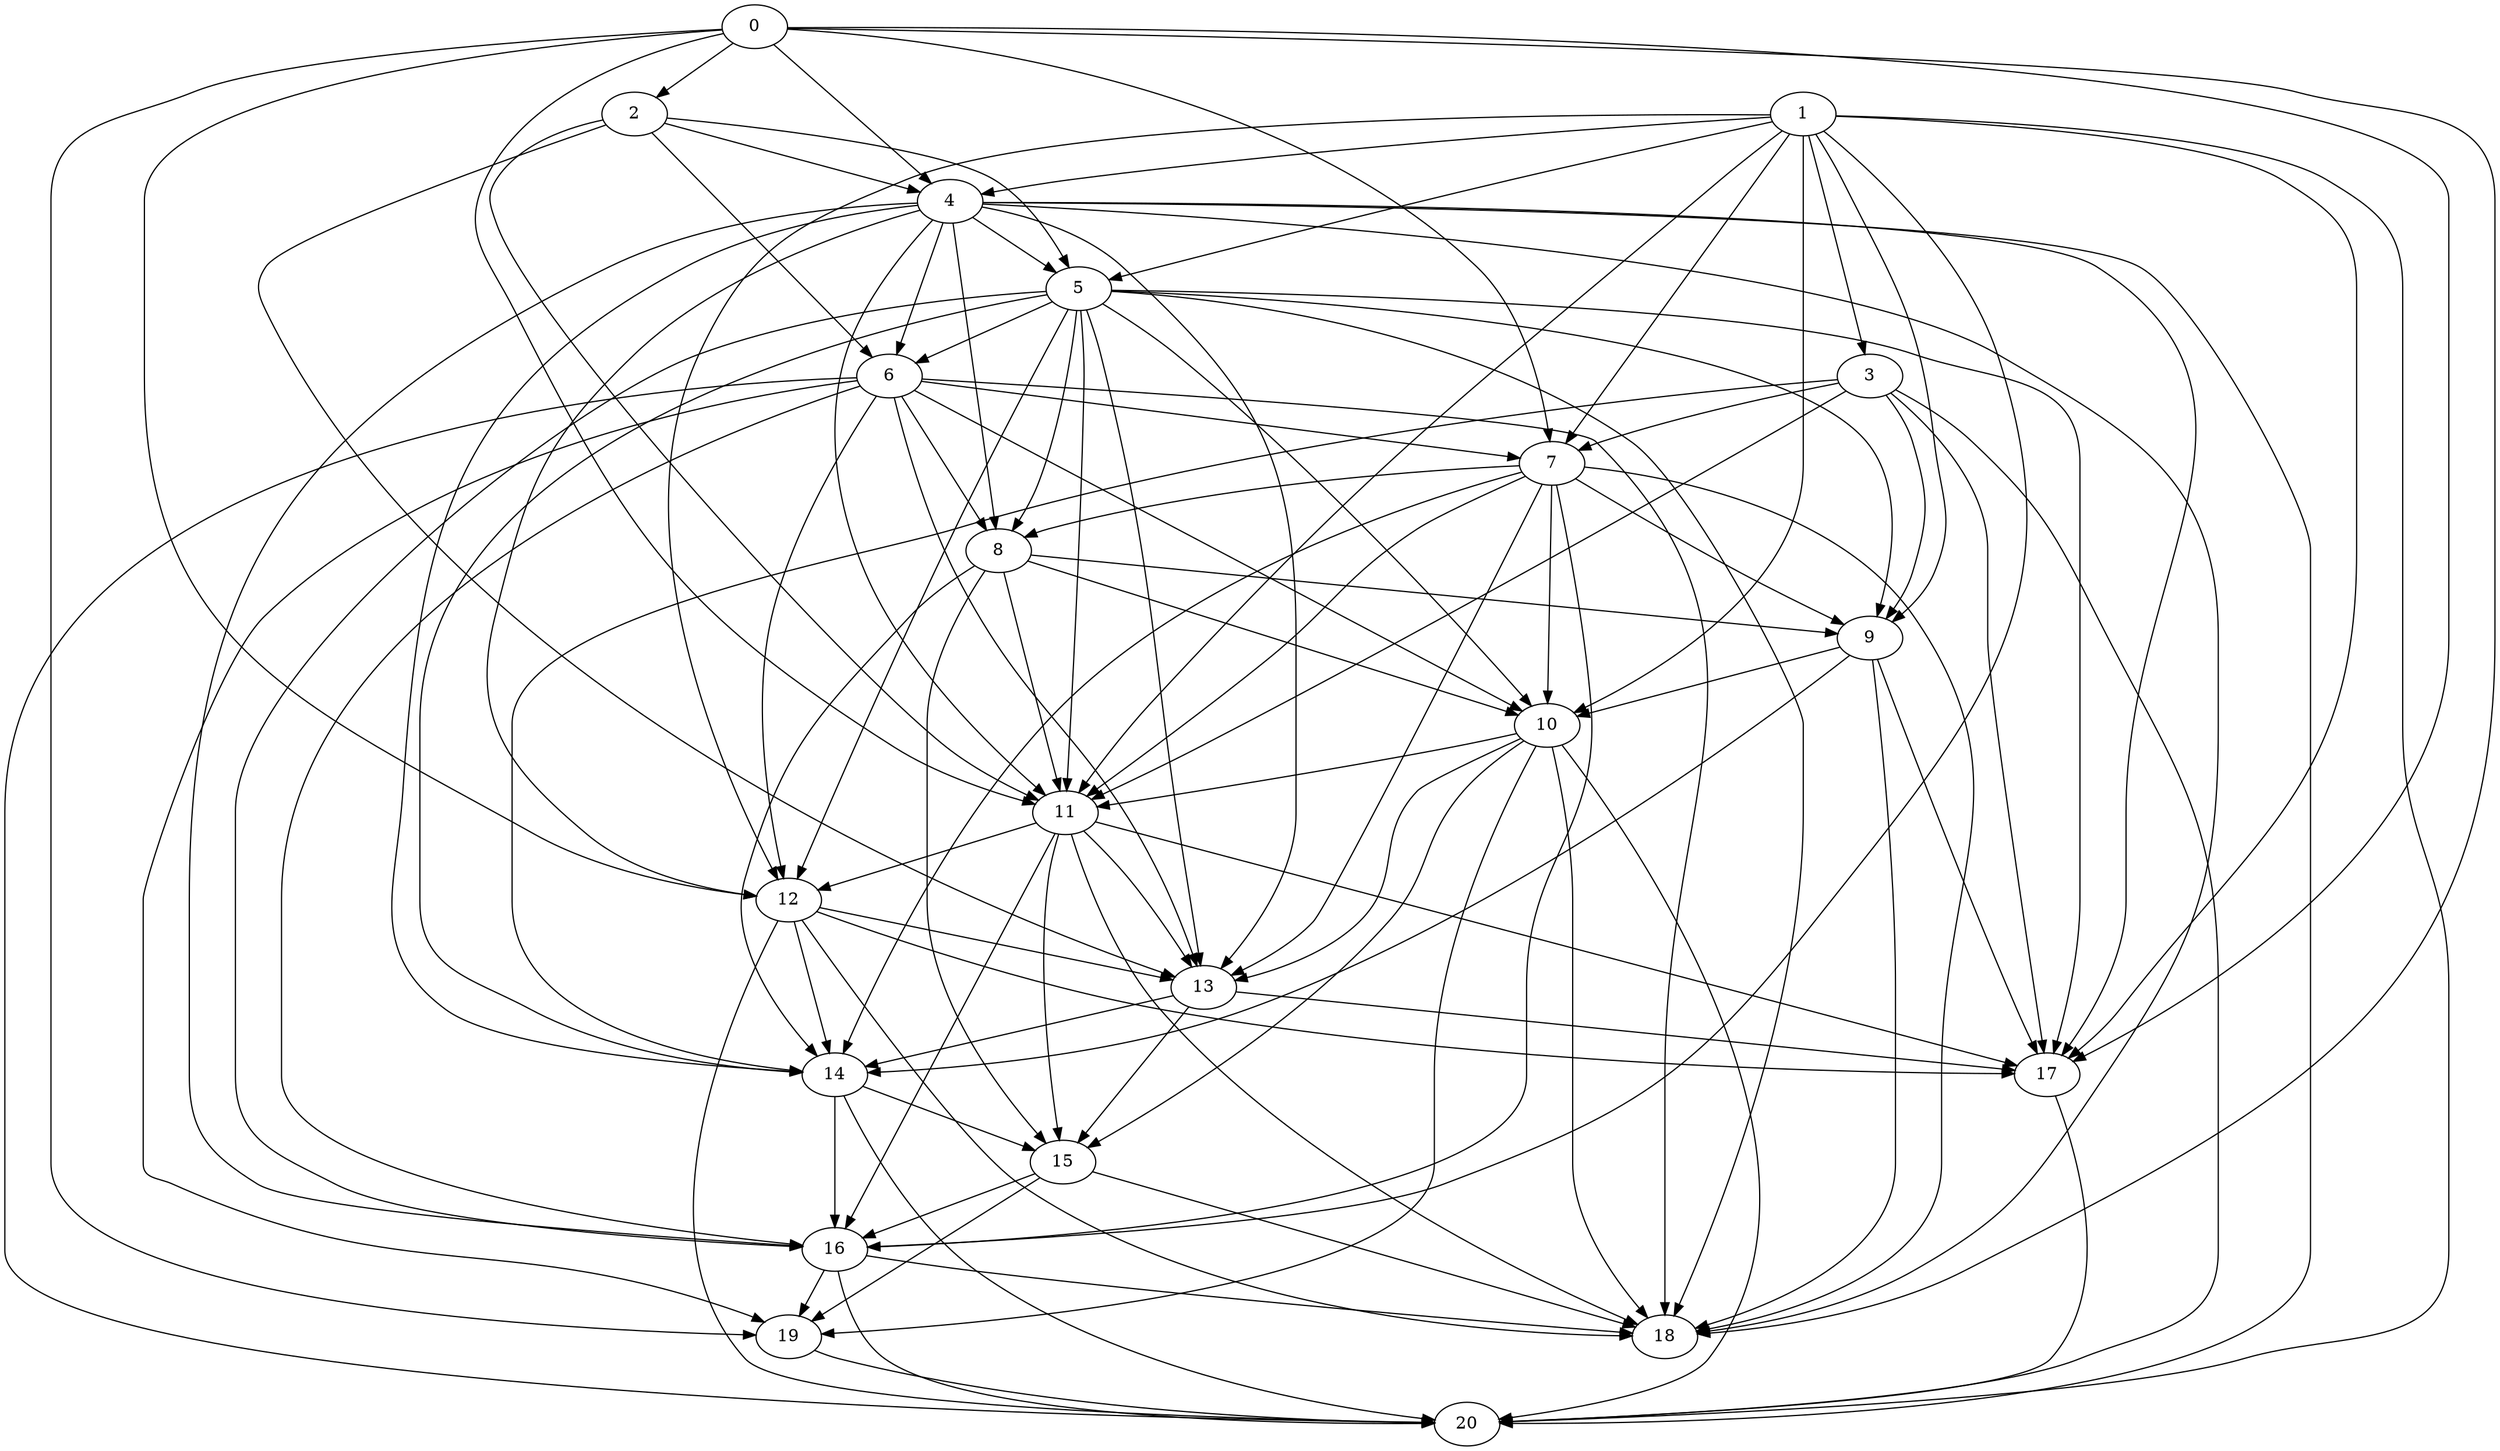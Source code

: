 digraph "Random_Nodes_21_Density_5.19_CCR_10.05_WeightType_Random" {
	graph ["Duplicate states"=0,
		GraphType=Random,
		"Max states in OPEN"=0,
		Modes="120000ms; topo-ordered tasks, ; Pruning: task equivalence, fixed order ready list, ; F-value: ; Optimisation: best schedule length (\
SL) optimisation on equal, ",
		NumberOfTasks=21,
		"Pruned using list schedule length"=279,
		"States removed from OPEN"=0,
		TargetSystem="Homogeneous-2",
		"Time to schedule (ms)"=150,
		"Total idle time"=78,
		"Total schedule length"=114,
		"Total sequential time"=123,
		"Total states created"=613
	];
	0	["Finish time"=7,
		Processor=0,
		"Start time"=3,
		Weight=4];
	2	["Finish time"=16,
		Processor=0,
		"Start time"=7,
		Weight=9];
	0 -> 2	[Weight=18];
	4	["Finish time"=25,
		Processor=0,
		"Start time"=16,
		Weight=9];
	0 -> 4	[Weight=10];
	7	["Finish time"=45,
		Processor=0,
		"Start time"=37,
		Weight=8];
	0 -> 7	[Weight=6];
	11	["Finish time"=61,
		Processor=0,
		"Start time"=59,
		Weight=2];
	0 -> 11	[Weight=20];
	12	["Finish time"=70,
		Processor=0,
		"Start time"=61,
		Weight=9];
	0 -> 12	[Weight=8];
	19	["Finish time"=108,
		Processor=0,
		"Start time"=106,
		Weight=2];
	0 -> 19	[Weight=20];
	17	["Finish time"=87,
		Processor=1,
		"Start time"=84,
		Weight=3];
	0 -> 17	[Weight=20];
	18	["Finish time"=106,
		Processor=0,
		"Start time"=100,
		Weight=6];
	0 -> 18	[Weight=18];
	1	["Finish time"=3,
		Processor=0,
		"Start time"=0,
		Weight=3];
	1 -> 4	[Weight=14];
	5	["Finish time"=35,
		Processor=0,
		"Start time"=25,
		Weight=10];
	1 -> 5	[Weight=4];
	3	["Finish time"=21,
		Processor=1,
		"Start time"=15,
		Weight=6];
	1 -> 3	[Weight=12];
	1 -> 7	[Weight=10];
	9	["Finish time"=57,
		Processor=0,
		"Start time"=51,
		Weight=6];
	1 -> 9	[Weight=12];
	10	["Finish time"=59,
		Processor=0,
		"Start time"=57,
		Weight=2];
	1 -> 10	[Weight=4];
	1 -> 11	[Weight=6];
	1 -> 12	[Weight=8];
	16	["Finish time"=100,
		Processor=0,
		"Start time"=94,
		Weight=6];
	1 -> 16	[Weight=16];
	1 -> 17	[Weight=12];
	20	["Finish time"=114,
		Processor=0,
		"Start time"=108,
		Weight=6];
	1 -> 20	[Weight=14];
	2 -> 4	[Weight=4];
	2 -> 5	[Weight=12];
	6	["Finish time"=37,
		Processor=0,
		"Start time"=35,
		Weight=2];
	2 -> 6	[Weight=18];
	2 -> 11	[Weight=16];
	13	["Finish time"=76,
		Processor=0,
		"Start time"=70,
		Weight=6];
	2 -> 13	[Weight=16];
	4 -> 5	[Weight=6];
	4 -> 6	[Weight=16];
	8	["Finish time"=51,
		Processor=0,
		"Start time"=45,
		Weight=6];
	4 -> 8	[Weight=20];
	4 -> 11	[Weight=8];
	4 -> 12	[Weight=14];
	4 -> 13	[Weight=10];
	14	["Finish time"=84,
		Processor=0,
		"Start time"=76,
		Weight=8];
	4 -> 14	[Weight=16];
	4 -> 16	[Weight=4];
	4 -> 17	[Weight=18];
	4 -> 18	[Weight=8];
	4 -> 20	[Weight=6];
	5 -> 6	[Weight=20];
	5 -> 8	[Weight=20];
	5 -> 9	[Weight=6];
	5 -> 10	[Weight=6];
	5 -> 11	[Weight=6];
	5 -> 12	[Weight=18];
	5 -> 13	[Weight=14];
	5 -> 14	[Weight=6];
	5 -> 16	[Weight=16];
	5 -> 17	[Weight=4];
	5 -> 18	[Weight=12];
	3 -> 7	[Weight=14];
	3 -> 9	[Weight=16];
	3 -> 11	[Weight=8];
	3 -> 14	[Weight=4];
	3 -> 17	[Weight=14];
	3 -> 20	[Weight=18];
	6 -> 7	[Weight=8];
	6 -> 8	[Weight=18];
	6 -> 10	[Weight=18];
	6 -> 12	[Weight=10];
	6 -> 13	[Weight=16];
	6 -> 16	[Weight=16];
	6 -> 19	[Weight=4];
	6 -> 18	[Weight=18];
	6 -> 20	[Weight=4];
	7 -> 8	[Weight=20];
	7 -> 9	[Weight=8];
	7 -> 10	[Weight=8];
	7 -> 11	[Weight=4];
	7 -> 13	[Weight=14];
	7 -> 14	[Weight=8];
	7 -> 16	[Weight=16];
	7 -> 18	[Weight=4];
	8 -> 9	[Weight=4];
	8 -> 10	[Weight=10];
	8 -> 11	[Weight=20];
	8 -> 14	[Weight=20];
	15	["Finish time"=94,
		Processor=0,
		"Start time"=84,
		Weight=10];
	8 -> 15	[Weight=18];
	9 -> 10	[Weight=8];
	9 -> 14	[Weight=6];
	9 -> 17	[Weight=12];
	9 -> 18	[Weight=4];
	10 -> 11	[Weight=12];
	10 -> 13	[Weight=18];
	10 -> 15	[Weight=4];
	10 -> 19	[Weight=4];
	10 -> 18	[Weight=4];
	10 -> 20	[Weight=14];
	11 -> 12	[Weight=4];
	11 -> 13	[Weight=4];
	11 -> 15	[Weight=10];
	11 -> 16	[Weight=18];
	11 -> 17	[Weight=10];
	11 -> 18	[Weight=6];
	12 -> 13	[Weight=18];
	12 -> 14	[Weight=12];
	12 -> 17	[Weight=14];
	12 -> 18	[Weight=4];
	12 -> 20	[Weight=16];
	13 -> 14	[Weight=18];
	13 -> 15	[Weight=12];
	13 -> 17	[Weight=6];
	14 -> 15	[Weight=8];
	14 -> 16	[Weight=6];
	14 -> 20	[Weight=16];
	15 -> 16	[Weight=4];
	15 -> 19	[Weight=12];
	15 -> 18	[Weight=10];
	16 -> 19	[Weight=6];
	16 -> 18	[Weight=10];
	16 -> 20	[Weight=20];
	19 -> 20	[Weight=10];
	17 -> 20	[Weight=4];
}
